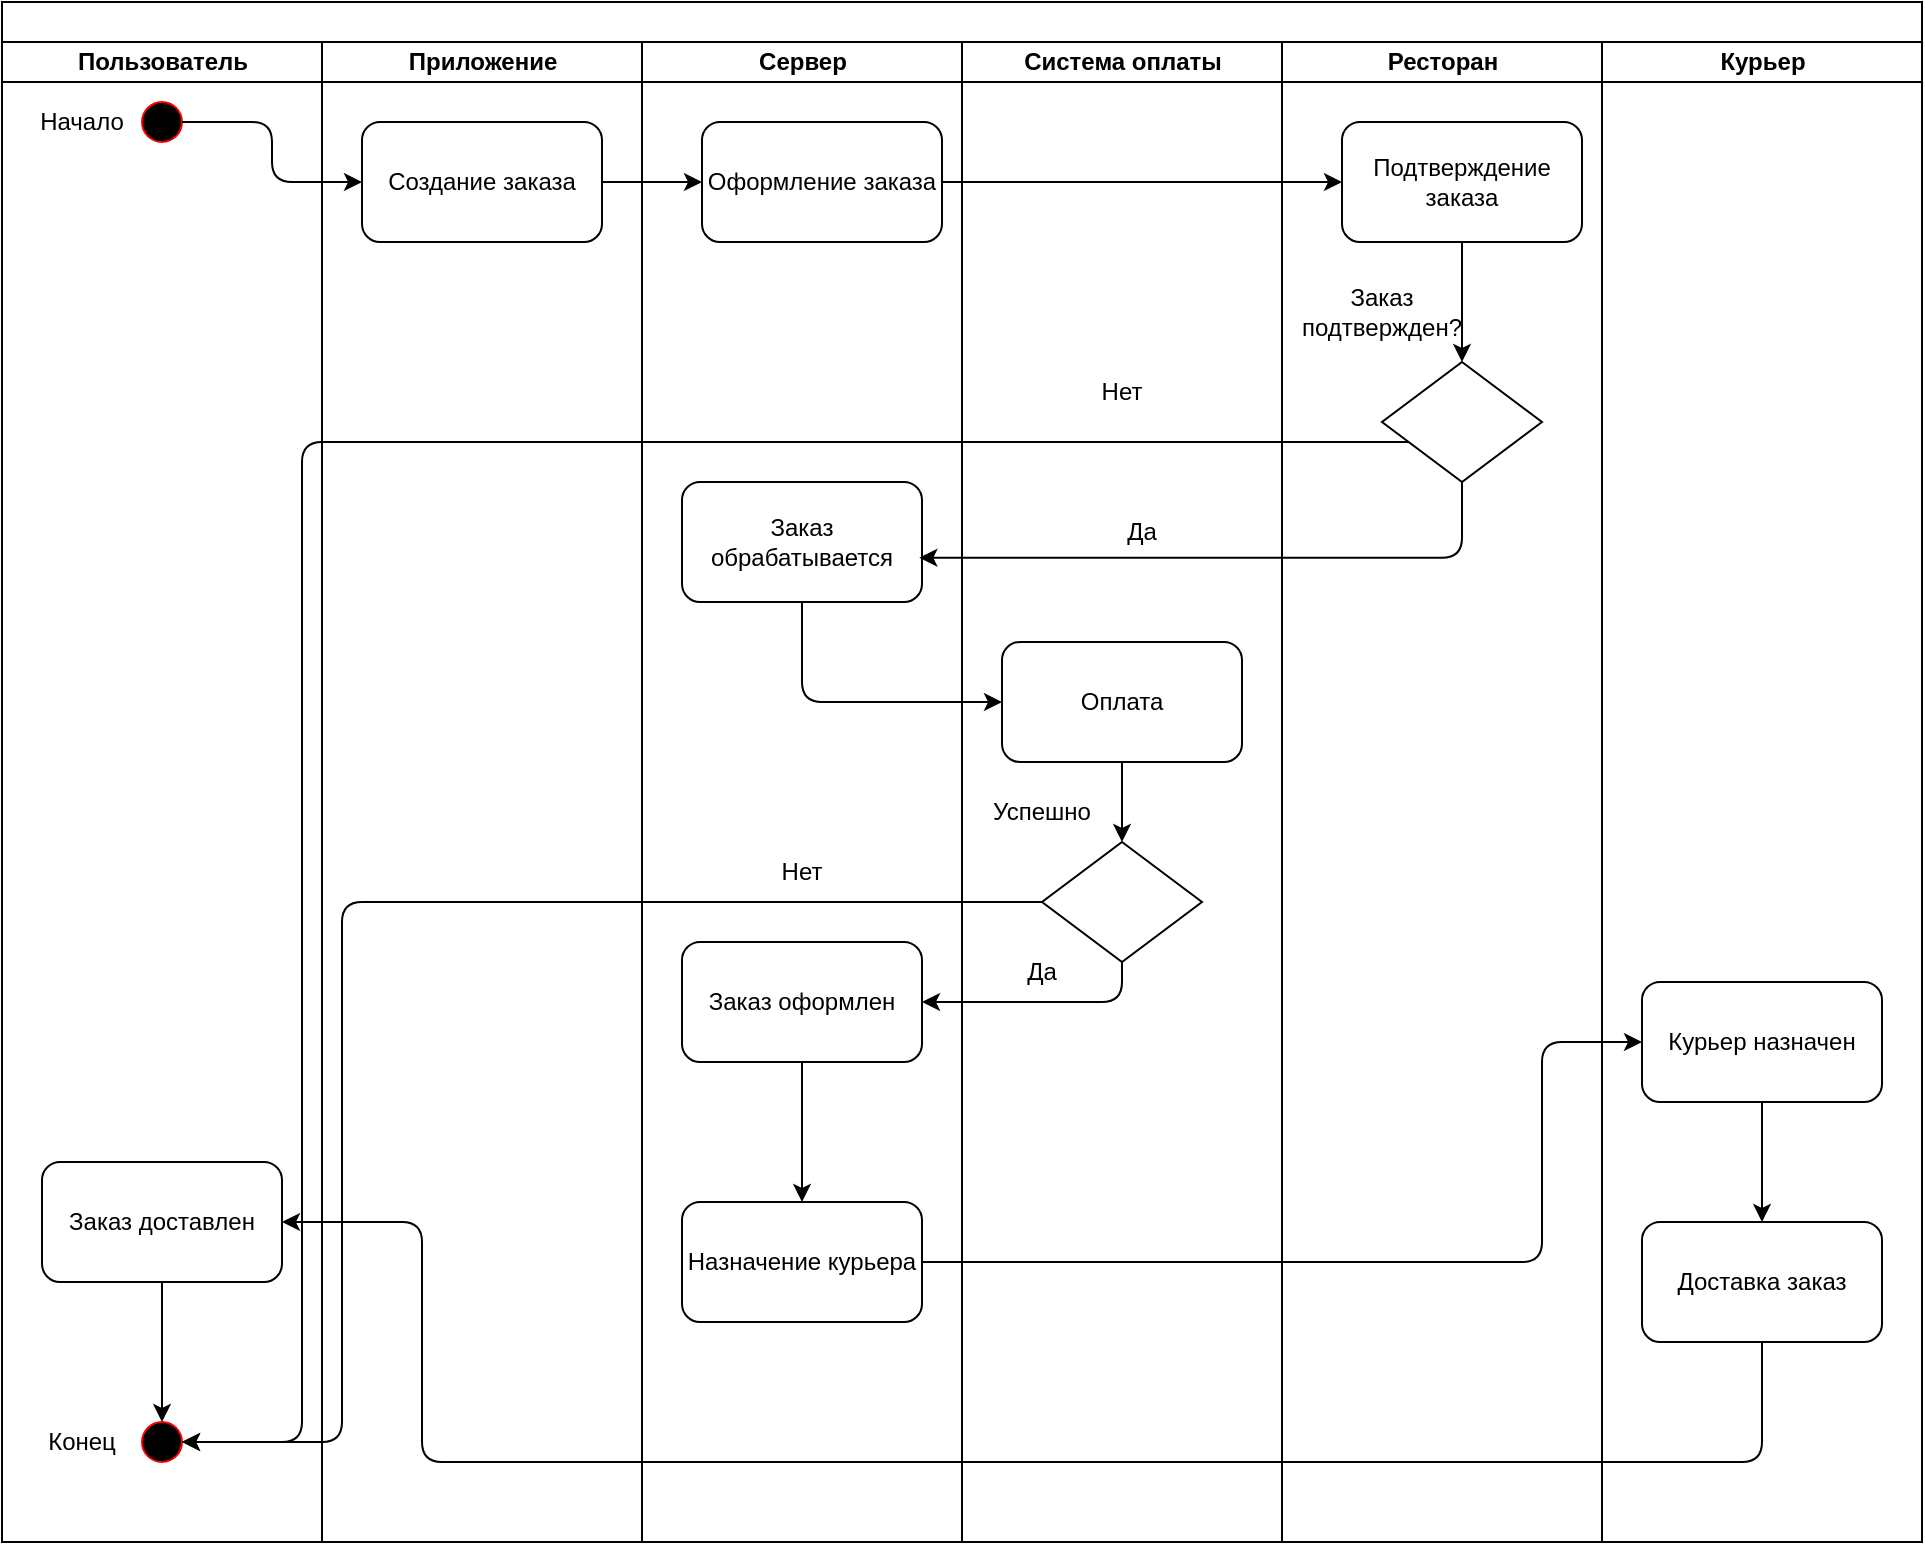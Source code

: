 <mxfile version="21.6.2" type="device">
  <diagram name="Page-1" id="74e2e168-ea6b-b213-b513-2b3c1d86103e">
    <mxGraphModel dx="1306" dy="867" grid="1" gridSize="10" guides="1" tooltips="1" connect="1" arrows="1" fold="1" page="1" pageScale="1" pageWidth="1100" pageHeight="850" background="none" math="0" shadow="0">
      <root>
        <mxCell id="0" />
        <mxCell id="1" parent="0" />
        <mxCell id="77e6c97f196da883-1" value="" style="swimlane;html=1;childLayout=stackLayout;startSize=20;rounded=0;shadow=0;labelBackgroundColor=none;strokeWidth=1;fontFamily=Verdana;fontSize=8;align=center;" parent="1" vertex="1">
          <mxGeometry x="60" y="20" width="960" height="770" as="geometry">
            <mxRectangle x="70" y="40" width="60" height="20" as="alternateBounds" />
          </mxGeometry>
        </mxCell>
        <mxCell id="77e6c97f196da883-2" value="Пользователь" style="swimlane;html=1;startSize=20;" parent="77e6c97f196da883-1" vertex="1">
          <mxGeometry y="20" width="160" height="750" as="geometry" />
        </mxCell>
        <mxCell id="5xYRB2XdC12Fgp04yeij-1" value="" style="ellipse;whiteSpace=wrap;html=1;aspect=fixed;fillColor=#000000;strokeColor=#FF0000;" parent="77e6c97f196da883-2" vertex="1">
          <mxGeometry x="70" y="30" width="20" height="20" as="geometry" />
        </mxCell>
        <mxCell id="5xYRB2XdC12Fgp04yeij-2" value="Начало" style="text;html=1;strokeColor=none;fillColor=none;align=center;verticalAlign=middle;whiteSpace=wrap;rounded=0;" parent="77e6c97f196da883-2" vertex="1">
          <mxGeometry x="10" y="25" width="60" height="30" as="geometry" />
        </mxCell>
        <mxCell id="5xYRB2XdC12Fgp04yeij-21" value="" style="ellipse;whiteSpace=wrap;html=1;aspect=fixed;fillColor=#000000;strokeColor=#FF0000;" parent="77e6c97f196da883-2" vertex="1">
          <mxGeometry x="70" y="690" width="20" height="20" as="geometry" />
        </mxCell>
        <mxCell id="5xYRB2XdC12Fgp04yeij-22" value="Конец" style="text;html=1;strokeColor=none;fillColor=none;align=center;verticalAlign=middle;whiteSpace=wrap;rounded=0;" parent="77e6c97f196da883-2" vertex="1">
          <mxGeometry x="10" y="685" width="60" height="30" as="geometry" />
        </mxCell>
        <mxCell id="5xYRB2XdC12Fgp04yeij-23" style="edgeStyle=orthogonalEdgeStyle;rounded=1;orthogonalLoop=1;jettySize=auto;html=1;exitX=0;exitY=0.5;exitDx=0;exitDy=0;entryX=1;entryY=0.5;entryDx=0;entryDy=0;" parent="77e6c97f196da883-2" target="5xYRB2XdC12Fgp04yeij-21" edge="1">
          <mxGeometry relative="1" as="geometry">
            <mxPoint x="740" y="200" as="sourcePoint" />
            <mxPoint x="130" y="700" as="targetPoint" />
            <Array as="points">
              <mxPoint x="150" y="200" />
              <mxPoint x="150" y="700" />
            </Array>
          </mxGeometry>
        </mxCell>
        <mxCell id="5xYRB2XdC12Fgp04yeij-41" style="edgeStyle=orthogonalEdgeStyle;rounded=0;orthogonalLoop=1;jettySize=auto;html=1;entryX=0.5;entryY=0;entryDx=0;entryDy=0;" parent="77e6c97f196da883-2" source="5xYRB2XdC12Fgp04yeij-40" target="5xYRB2XdC12Fgp04yeij-21" edge="1">
          <mxGeometry relative="1" as="geometry" />
        </mxCell>
        <mxCell id="5xYRB2XdC12Fgp04yeij-40" value="Заказ доставлен" style="rounded=1;whiteSpace=wrap;html=1;" parent="77e6c97f196da883-2" vertex="1">
          <mxGeometry x="20" y="560" width="120" height="60" as="geometry" />
        </mxCell>
        <mxCell id="77e6c97f196da883-3" value="Приложение" style="swimlane;html=1;startSize=20;" parent="77e6c97f196da883-1" vertex="1">
          <mxGeometry x="160" y="20" width="160" height="750" as="geometry" />
        </mxCell>
        <mxCell id="5xYRB2XdC12Fgp04yeij-3" value="Создание заказа" style="rounded=1;whiteSpace=wrap;html=1;" parent="77e6c97f196da883-3" vertex="1">
          <mxGeometry x="20" y="40" width="120" height="60" as="geometry" />
        </mxCell>
        <mxCell id="77e6c97f196da883-4" value="Сервер" style="swimlane;html=1;startSize=20;" parent="77e6c97f196da883-1" vertex="1">
          <mxGeometry x="320" y="20" width="160" height="750" as="geometry" />
        </mxCell>
        <mxCell id="5xYRB2XdC12Fgp04yeij-6" value="Оформление заказа" style="rounded=1;whiteSpace=wrap;html=1;" parent="77e6c97f196da883-4" vertex="1">
          <mxGeometry x="30" y="40" width="120" height="60" as="geometry" />
        </mxCell>
        <mxCell id="5xYRB2XdC12Fgp04yeij-18" value="Заказ обрабатывается" style="rounded=1;whiteSpace=wrap;html=1;" parent="77e6c97f196da883-4" vertex="1">
          <mxGeometry x="20" y="220" width="120" height="60" as="geometry" />
        </mxCell>
        <mxCell id="5xYRB2XdC12Fgp04yeij-30" value="Нет" style="text;html=1;strokeColor=none;fillColor=none;align=center;verticalAlign=middle;whiteSpace=wrap;rounded=0;" parent="77e6c97f196da883-4" vertex="1">
          <mxGeometry x="50" y="400" width="60" height="30" as="geometry" />
        </mxCell>
        <mxCell id="5xYRB2XdC12Fgp04yeij-31" value="Назначение курьера" style="rounded=1;whiteSpace=wrap;html=1;" parent="77e6c97f196da883-4" vertex="1">
          <mxGeometry x="20" y="580" width="120" height="60" as="geometry" />
        </mxCell>
        <mxCell id="5xYRB2XdC12Fgp04yeij-49" style="edgeStyle=orthogonalEdgeStyle;rounded=0;orthogonalLoop=1;jettySize=auto;html=1;exitX=0.5;exitY=1;exitDx=0;exitDy=0;entryX=0.5;entryY=0;entryDx=0;entryDy=0;" parent="77e6c97f196da883-4" source="5xYRB2XdC12Fgp04yeij-47" target="5xYRB2XdC12Fgp04yeij-31" edge="1">
          <mxGeometry relative="1" as="geometry" />
        </mxCell>
        <mxCell id="5xYRB2XdC12Fgp04yeij-47" value="Заказ оформлен" style="rounded=1;whiteSpace=wrap;html=1;" parent="77e6c97f196da883-4" vertex="1">
          <mxGeometry x="20" y="450" width="120" height="60" as="geometry" />
        </mxCell>
        <mxCell id="5xYRB2XdC12Fgp04yeij-4" style="edgeStyle=orthogonalEdgeStyle;rounded=1;orthogonalLoop=1;jettySize=auto;html=1;entryX=0;entryY=0.5;entryDx=0;entryDy=0;" parent="77e6c97f196da883-1" source="5xYRB2XdC12Fgp04yeij-1" target="5xYRB2XdC12Fgp04yeij-3" edge="1">
          <mxGeometry relative="1" as="geometry" />
        </mxCell>
        <mxCell id="5xYRB2XdC12Fgp04yeij-7" style="edgeStyle=orthogonalEdgeStyle;rounded=0;orthogonalLoop=1;jettySize=auto;html=1;entryX=0;entryY=0.5;entryDx=0;entryDy=0;" parent="77e6c97f196da883-1" source="5xYRB2XdC12Fgp04yeij-3" target="5xYRB2XdC12Fgp04yeij-6" edge="1">
          <mxGeometry relative="1" as="geometry" />
        </mxCell>
        <mxCell id="5xYRB2XdC12Fgp04yeij-11" style="edgeStyle=orthogonalEdgeStyle;rounded=0;orthogonalLoop=1;jettySize=auto;html=1;entryX=0;entryY=0.5;entryDx=0;entryDy=0;" parent="77e6c97f196da883-1" source="5xYRB2XdC12Fgp04yeij-6" target="5xYRB2XdC12Fgp04yeij-10" edge="1">
          <mxGeometry relative="1" as="geometry" />
        </mxCell>
        <mxCell id="77e6c97f196da883-5" value="Система оплаты" style="swimlane;html=1;startSize=20;" parent="77e6c97f196da883-1" vertex="1">
          <mxGeometry x="480" y="20" width="160" height="750" as="geometry" />
        </mxCell>
        <mxCell id="5xYRB2XdC12Fgp04yeij-20" value="Да" style="text;html=1;strokeColor=none;fillColor=none;align=center;verticalAlign=middle;whiteSpace=wrap;rounded=0;" parent="77e6c97f196da883-5" vertex="1">
          <mxGeometry x="60" y="230" width="60" height="30" as="geometry" />
        </mxCell>
        <mxCell id="5xYRB2XdC12Fgp04yeij-24" value="Нет" style="text;html=1;strokeColor=none;fillColor=none;align=center;verticalAlign=middle;whiteSpace=wrap;rounded=0;" parent="77e6c97f196da883-5" vertex="1">
          <mxGeometry x="50" y="160" width="60" height="30" as="geometry" />
        </mxCell>
        <mxCell id="5xYRB2XdC12Fgp04yeij-27" style="edgeStyle=orthogonalEdgeStyle;rounded=0;orthogonalLoop=1;jettySize=auto;html=1;exitX=0.5;exitY=1;exitDx=0;exitDy=0;entryX=0.5;entryY=0;entryDx=0;entryDy=0;" parent="77e6c97f196da883-5" source="5xYRB2XdC12Fgp04yeij-25" target="5xYRB2XdC12Fgp04yeij-26" edge="1">
          <mxGeometry relative="1" as="geometry" />
        </mxCell>
        <mxCell id="5xYRB2XdC12Fgp04yeij-25" value="Оплата" style="rounded=1;whiteSpace=wrap;html=1;" parent="77e6c97f196da883-5" vertex="1">
          <mxGeometry x="20" y="300" width="120" height="60" as="geometry" />
        </mxCell>
        <mxCell id="5xYRB2XdC12Fgp04yeij-26" value="" style="rhombus;whiteSpace=wrap;html=1;rounded=0;shadow=0;labelBackgroundColor=none;strokeWidth=1;fontFamily=Verdana;fontSize=8;align=center;" parent="77e6c97f196da883-5" vertex="1">
          <mxGeometry x="40" y="400" width="80" height="60" as="geometry" />
        </mxCell>
        <mxCell id="5xYRB2XdC12Fgp04yeij-28" value="Успешно" style="text;html=1;strokeColor=none;fillColor=none;align=center;verticalAlign=middle;whiteSpace=wrap;rounded=0;" parent="77e6c97f196da883-5" vertex="1">
          <mxGeometry x="10" y="370" width="60" height="30" as="geometry" />
        </mxCell>
        <mxCell id="5xYRB2XdC12Fgp04yeij-33" value="Да" style="text;html=1;strokeColor=none;fillColor=none;align=center;verticalAlign=middle;whiteSpace=wrap;rounded=0;" parent="77e6c97f196da883-5" vertex="1">
          <mxGeometry x="10" y="450" width="60" height="30" as="geometry" />
        </mxCell>
        <mxCell id="77e6c97f196da883-7" value="Ресторан" style="swimlane;html=1;startSize=20;" parent="77e6c97f196da883-1" vertex="1">
          <mxGeometry x="640" y="20" width="160" height="750" as="geometry" />
        </mxCell>
        <mxCell id="5xYRB2XdC12Fgp04yeij-17" style="edgeStyle=orthogonalEdgeStyle;rounded=0;orthogonalLoop=1;jettySize=auto;html=1;exitX=0.5;exitY=1;exitDx=0;exitDy=0;entryX=0.5;entryY=0;entryDx=0;entryDy=0;" parent="77e6c97f196da883-7" source="5xYRB2XdC12Fgp04yeij-10" target="5xYRB2XdC12Fgp04yeij-13" edge="1">
          <mxGeometry relative="1" as="geometry" />
        </mxCell>
        <mxCell id="5xYRB2XdC12Fgp04yeij-10" value="Подтверждение заказа" style="rounded=1;whiteSpace=wrap;html=1;" parent="77e6c97f196da883-7" vertex="1">
          <mxGeometry x="30" y="40" width="120" height="60" as="geometry" />
        </mxCell>
        <mxCell id="5xYRB2XdC12Fgp04yeij-13" value="" style="rhombus;whiteSpace=wrap;html=1;rounded=0;shadow=0;labelBackgroundColor=none;strokeWidth=1;fontFamily=Verdana;fontSize=8;align=center;" parent="77e6c97f196da883-7" vertex="1">
          <mxGeometry x="50" y="160" width="80" height="60" as="geometry" />
        </mxCell>
        <mxCell id="5xYRB2XdC12Fgp04yeij-16" value="Заказ подтвержден?" style="text;html=1;strokeColor=none;fillColor=none;align=center;verticalAlign=middle;whiteSpace=wrap;rounded=0;" parent="77e6c97f196da883-7" vertex="1">
          <mxGeometry x="20" y="120" width="60" height="30" as="geometry" />
        </mxCell>
        <mxCell id="5xYRB2XdC12Fgp04yeij-19" style="edgeStyle=orthogonalEdgeStyle;orthogonalLoop=1;jettySize=auto;html=1;exitX=0.5;exitY=1;exitDx=0;exitDy=0;entryX=0.989;entryY=0.631;entryDx=0;entryDy=0;entryPerimeter=0;rounded=1;" parent="77e6c97f196da883-1" source="5xYRB2XdC12Fgp04yeij-13" target="5xYRB2XdC12Fgp04yeij-18" edge="1">
          <mxGeometry relative="1" as="geometry" />
        </mxCell>
        <mxCell id="5xYRB2XdC12Fgp04yeij-29" style="edgeStyle=orthogonalEdgeStyle;rounded=1;orthogonalLoop=1;jettySize=auto;html=1;" parent="77e6c97f196da883-1" source="5xYRB2XdC12Fgp04yeij-26" target="5xYRB2XdC12Fgp04yeij-21" edge="1">
          <mxGeometry relative="1" as="geometry">
            <Array as="points">
              <mxPoint x="170" y="450" />
              <mxPoint x="170" y="720" />
            </Array>
          </mxGeometry>
        </mxCell>
        <mxCell id="5xYRB2XdC12Fgp04yeij-46" style="edgeStyle=orthogonalEdgeStyle;orthogonalLoop=1;jettySize=auto;html=1;exitX=0.5;exitY=1;exitDx=0;exitDy=0;entryX=0;entryY=0.5;entryDx=0;entryDy=0;rounded=1;" parent="77e6c97f196da883-1" source="5xYRB2XdC12Fgp04yeij-18" target="5xYRB2XdC12Fgp04yeij-25" edge="1">
          <mxGeometry relative="1" as="geometry" />
        </mxCell>
        <mxCell id="5xYRB2XdC12Fgp04yeij-48" style="edgeStyle=orthogonalEdgeStyle;rounded=1;orthogonalLoop=1;jettySize=auto;html=1;exitX=0.5;exitY=1;exitDx=0;exitDy=0;" parent="77e6c97f196da883-1" source="5xYRB2XdC12Fgp04yeij-26" target="5xYRB2XdC12Fgp04yeij-47" edge="1">
          <mxGeometry relative="1" as="geometry" />
        </mxCell>
        <mxCell id="5xYRB2XdC12Fgp04yeij-8" value="Курьер" style="swimlane;html=1;startSize=20;" parent="1" vertex="1">
          <mxGeometry x="860" y="40" width="160" height="750" as="geometry" />
        </mxCell>
        <mxCell id="5xYRB2XdC12Fgp04yeij-39" style="edgeStyle=orthogonalEdgeStyle;rounded=0;orthogonalLoop=1;jettySize=auto;html=1;entryX=0.5;entryY=0;entryDx=0;entryDy=0;" parent="5xYRB2XdC12Fgp04yeij-8" source="5xYRB2XdC12Fgp04yeij-35" target="5xYRB2XdC12Fgp04yeij-38" edge="1">
          <mxGeometry relative="1" as="geometry" />
        </mxCell>
        <mxCell id="5xYRB2XdC12Fgp04yeij-35" value="Курьер назначен" style="rounded=1;whiteSpace=wrap;html=1;" parent="5xYRB2XdC12Fgp04yeij-8" vertex="1">
          <mxGeometry x="20" y="470" width="120" height="60" as="geometry" />
        </mxCell>
        <mxCell id="5xYRB2XdC12Fgp04yeij-38" value="Доставка заказ" style="rounded=1;whiteSpace=wrap;html=1;" parent="5xYRB2XdC12Fgp04yeij-8" vertex="1">
          <mxGeometry x="20" y="590" width="120" height="60" as="geometry" />
        </mxCell>
        <mxCell id="5xYRB2XdC12Fgp04yeij-42" style="edgeStyle=orthogonalEdgeStyle;rounded=1;orthogonalLoop=1;jettySize=auto;html=1;entryX=1;entryY=0.5;entryDx=0;entryDy=0;" parent="1" source="5xYRB2XdC12Fgp04yeij-38" target="5xYRB2XdC12Fgp04yeij-40" edge="1">
          <mxGeometry relative="1" as="geometry">
            <Array as="points">
              <mxPoint x="940" y="750" />
              <mxPoint x="270" y="750" />
              <mxPoint x="270" y="630" />
            </Array>
          </mxGeometry>
        </mxCell>
        <mxCell id="5xYRB2XdC12Fgp04yeij-50" style="edgeStyle=orthogonalEdgeStyle;rounded=1;orthogonalLoop=1;jettySize=auto;html=1;entryX=0;entryY=0.5;entryDx=0;entryDy=0;" parent="1" source="5xYRB2XdC12Fgp04yeij-31" target="5xYRB2XdC12Fgp04yeij-35" edge="1">
          <mxGeometry relative="1" as="geometry">
            <Array as="points">
              <mxPoint x="830" y="650" />
              <mxPoint x="830" y="540" />
            </Array>
          </mxGeometry>
        </mxCell>
      </root>
    </mxGraphModel>
  </diagram>
</mxfile>
